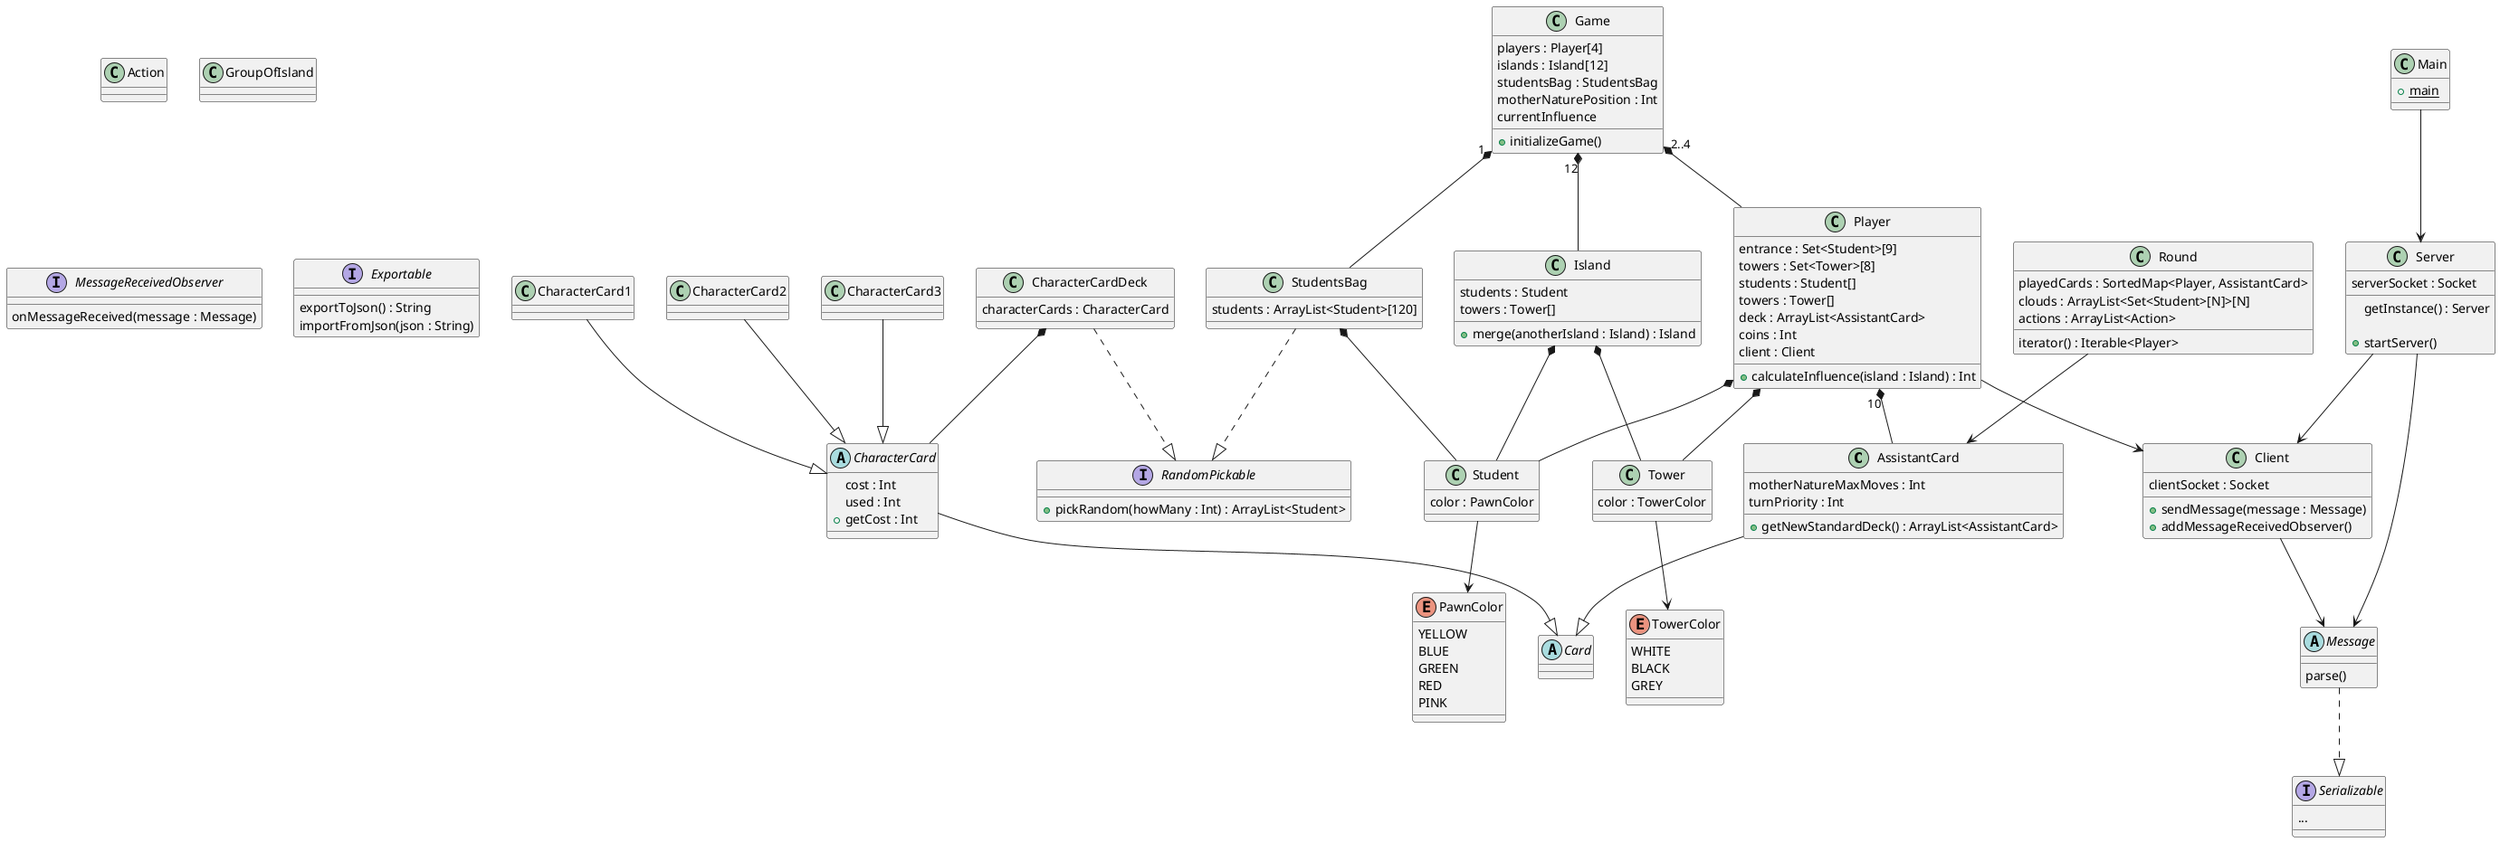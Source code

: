 @startuml Eriantys

class AssistantCard {
    motherNatureMaxMoves : Int
    turnPriority : Int

    +getNewStandardDeck() : ArrayList<AssistantCard>
}

class Game {
    players : Player[4]
    islands : Island[12]
    studentsBag : StudentsBag
    motherNaturePosition : Int
    currentInfluence

    +initializeGame()
}

class Round {
    playedCards : SortedMap<Player, AssistantCard>
    clouds : ArrayList<Set<Student>[N]>[N]
    actions : ArrayList<Action>
    iterator() : Iterable<Player>
}

class Action {

}

class StudentsBag {
    students : ArrayList<Student>[120]
}

class Player {
    entrance : Set<Student>[9]
    towers : Set<Tower>[8]
    'todo: use 5 different arrays'
    students : Student[]
    towers : Tower[]
    deck : ArrayList<AssistantCard>
    coins : Int
    client : Client

    +calculateInfluence(island : Island) : Int
}

interface RandomPickable {
    +pickRandom(howMany : Int) : ArrayList<Student>
}


class GroupOfIsland {

}

class Island {
    students : Student
    towers : Tower[]
    +merge(anotherIsland : Island) : Island
}

abstract Card {}

abstract CharacterCard {
    cost : Int
    used : Int
    'same for everyone: cost + 1 * (used > 0)'
    +getCost : Int
}

class CharacterCard1 {
    'redefine cost'
}

class CharacterCard2 {
    'redefine cost'
}

class CharacterCard3 {
    'redefine cost'
}


class Tower {
    color : TowerColor
}

enum TowerColor {
    WHITE
    BLACK
    GREY
}


class Student {
    color : PawnColor
}

enum PawnColor {
    YELLOW
    BLUE
    GREEN
    RED
    PINK
}

class Client {
    clientSocket : Socket

    +sendMessage(message : Message)
    +addMessageReceivedObserver()
}

interface MessageReceivedObserver {
    onMessageReceived(message : Message)
}


class CharacterCardDeck {
    characterCards : CharacterCard
}

class Server {
    serverSocket : Socket
    getInstance() : Server

    +startServer()
}

class Main {
    +{static} main
}

interface Serializable {
    ...
}

abstract Message {
    parse()
}

interface Exportable {
    exportToJson() : String
    importFromJson(json : String)
}

Game "2..4" *-- Player
Game "1" *-- StudentsBag
Game "12" *-- Island

Player "10" *-- AssistantCard
Player *-- Tower
Player *-- Student

Island *-- Student
Island *-- Tower

Tower --> TowerColor

Student --> PawnColor

StudentsBag *-- Student
CharacterCardDeck *-- CharacterCard

Round --> AssistantCard

StudentsBag ..|> RandomPickable
CharacterCardDeck ..|> RandomPickable

Message ..|> Serializable

CharacterCard --|> Card
AssistantCard --|> Card

CharacterCard1 --|> CharacterCard
CharacterCard2 --|> CharacterCard
CharacterCard3 --|> CharacterCard

Client --> Message

Server --> Message

Player --> Client

Main --> Server
Server --> Client

/' questo va capito se serve

class Log {
    level : LogLevel

    {static} +debug(message : String)
    {static} +info(message : String)
    {static} +error(message : String, killApp : Boolean)

}

enum LogLevel {
    DEBUG,
    INFO,
    ERROR       
}

'/



@enduml